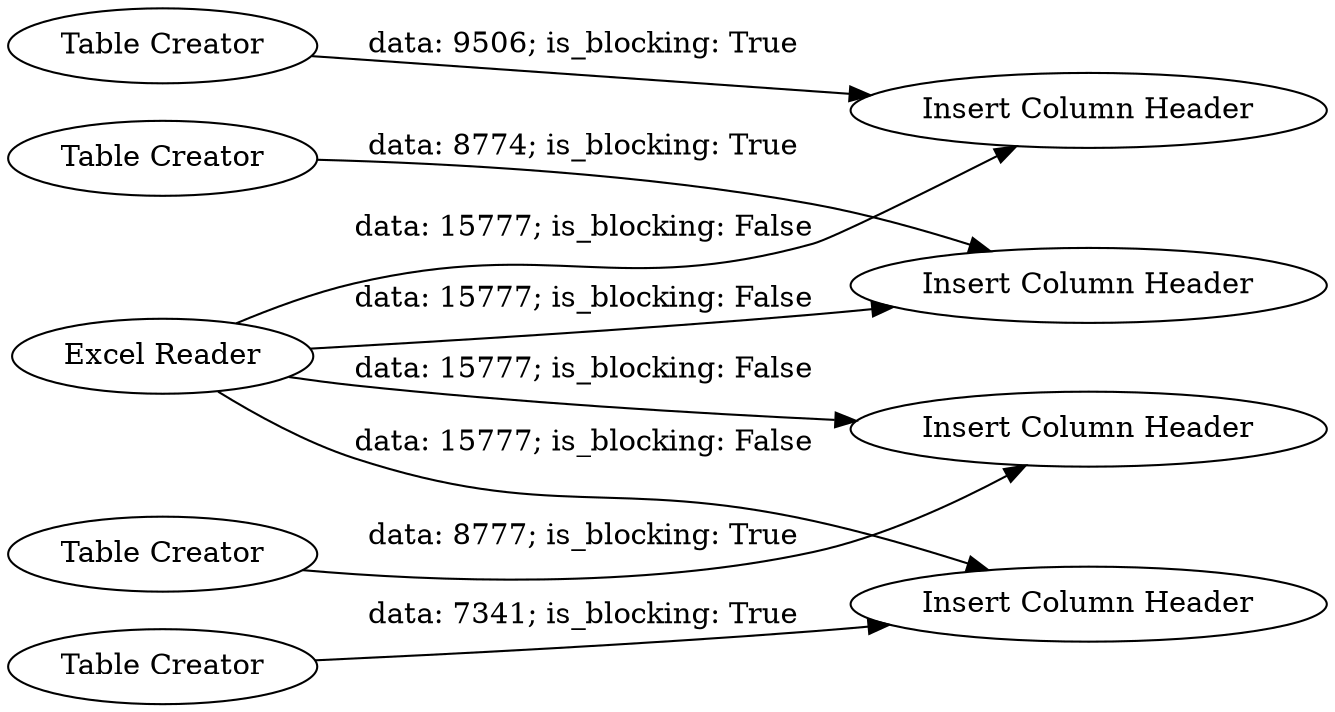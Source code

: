 digraph {
	"3760707860613646734_3" [label="Insert Column Header"]
	"3760707860613646734_4" [label="Insert Column Header"]
	"3760707860613646734_2" [label="Table Creator"]
	"3760707860613646734_9" [label="Table Creator"]
	"3760707860613646734_5" [label="Insert Column Header"]
	"3760707860613646734_6" [label="Insert Column Header"]
	"3760707860613646734_1" [label="Excel Reader"]
	"3760707860613646734_8" [label="Table Creator"]
	"3760707860613646734_7" [label="Table Creator"]
	"3760707860613646734_2" -> "3760707860613646734_3" [label="data: 8774; is_blocking: True"]
	"3760707860613646734_1" -> "3760707860613646734_4" [label="data: 15777; is_blocking: False"]
	"3760707860613646734_1" -> "3760707860613646734_5" [label="data: 15777; is_blocking: False"]
	"3760707860613646734_8" -> "3760707860613646734_5" [label="data: 7341; is_blocking: True"]
	"3760707860613646734_9" -> "3760707860613646734_6" [label="data: 8777; is_blocking: True"]
	"3760707860613646734_1" -> "3760707860613646734_6" [label="data: 15777; is_blocking: False"]
	"3760707860613646734_1" -> "3760707860613646734_3" [label="data: 15777; is_blocking: False"]
	"3760707860613646734_7" -> "3760707860613646734_4" [label="data: 9506; is_blocking: True"]
	rankdir=LR
}
